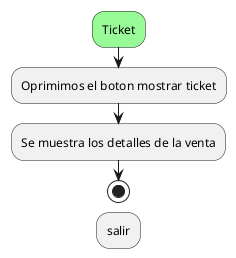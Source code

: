 @startuml
#palegreen:Ticket;
:Oprimimos el boton mostrar ticket;
:Se muestra los detalles de la venta;
stop
:salir;
@enduml
